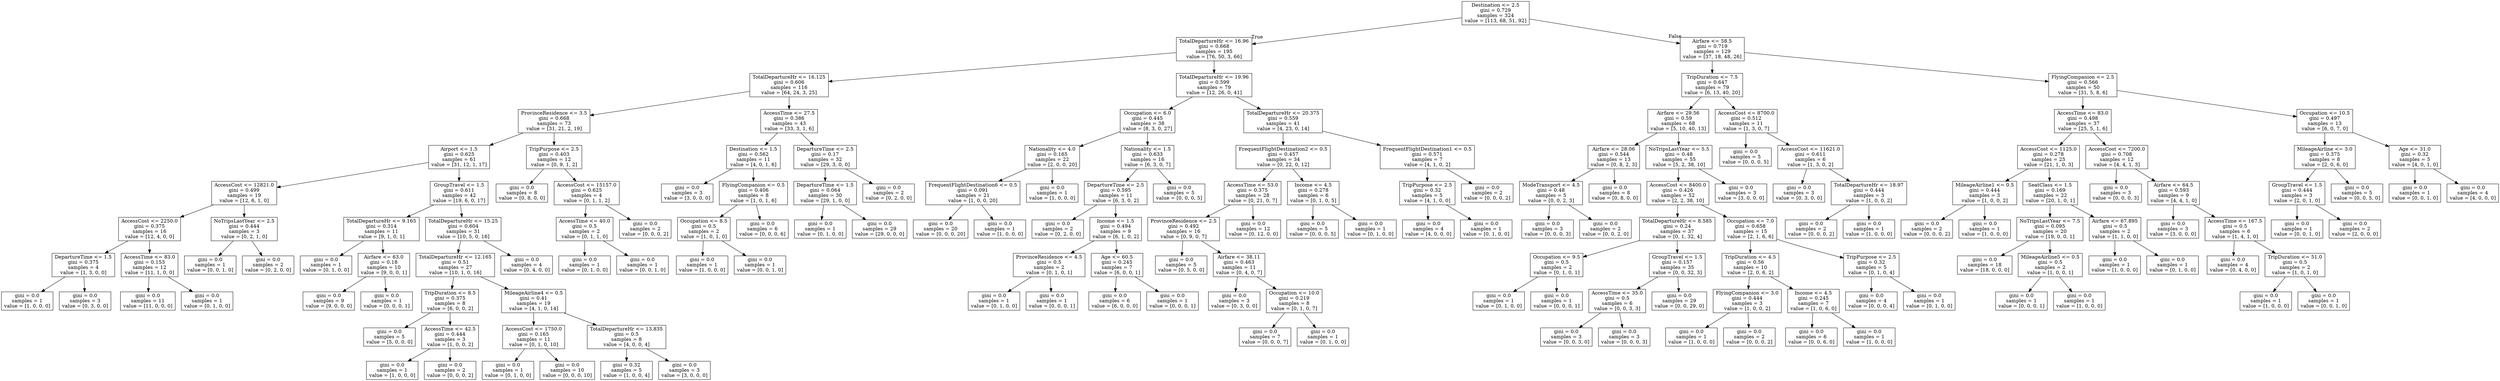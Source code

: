 digraph Tree {
node [shape=box] ;
0 [label="Destination <= 2.5\ngini = 0.729\nsamples = 324\nvalue = [113, 68, 51, 92]"] ;
1 [label="TotalDepartureHr <= 16.96\ngini = 0.668\nsamples = 195\nvalue = [76, 50, 3, 66]"] ;
0 -> 1 [labeldistance=2.5, labelangle=45, headlabel="True"] ;
2 [label="TotalDepartureHr <= 16.125\ngini = 0.606\nsamples = 116\nvalue = [64, 24, 3, 25]"] ;
1 -> 2 ;
3 [label="ProvinceResidence <= 3.5\ngini = 0.668\nsamples = 73\nvalue = [31, 21, 2, 19]"] ;
2 -> 3 ;
4 [label="Airport <= 1.5\ngini = 0.625\nsamples = 61\nvalue = [31, 12, 1, 17]"] ;
3 -> 4 ;
5 [label="AccessCost <= 12821.0\ngini = 0.499\nsamples = 19\nvalue = [12, 6, 1, 0]"] ;
4 -> 5 ;
6 [label="AccessCost <= 2250.0\ngini = 0.375\nsamples = 16\nvalue = [12, 4, 0, 0]"] ;
5 -> 6 ;
7 [label="DepartureTime <= 1.5\ngini = 0.375\nsamples = 4\nvalue = [1, 3, 0, 0]"] ;
6 -> 7 ;
8 [label="gini = 0.0\nsamples = 1\nvalue = [1, 0, 0, 0]"] ;
7 -> 8 ;
9 [label="gini = 0.0\nsamples = 3\nvalue = [0, 3, 0, 0]"] ;
7 -> 9 ;
10 [label="AccessTime <= 83.0\ngini = 0.153\nsamples = 12\nvalue = [11, 1, 0, 0]"] ;
6 -> 10 ;
11 [label="gini = 0.0\nsamples = 11\nvalue = [11, 0, 0, 0]"] ;
10 -> 11 ;
12 [label="gini = 0.0\nsamples = 1\nvalue = [0, 1, 0, 0]"] ;
10 -> 12 ;
13 [label="NoTripsLastYear <= 2.5\ngini = 0.444\nsamples = 3\nvalue = [0, 2, 1, 0]"] ;
5 -> 13 ;
14 [label="gini = 0.0\nsamples = 1\nvalue = [0, 0, 1, 0]"] ;
13 -> 14 ;
15 [label="gini = 0.0\nsamples = 2\nvalue = [0, 2, 0, 0]"] ;
13 -> 15 ;
16 [label="GroupTravel <= 1.5\ngini = 0.611\nsamples = 42\nvalue = [19, 6, 0, 17]"] ;
4 -> 16 ;
17 [label="TotalDepartureHr <= 9.165\ngini = 0.314\nsamples = 11\nvalue = [9, 1, 0, 1]"] ;
16 -> 17 ;
18 [label="gini = 0.0\nsamples = 1\nvalue = [0, 1, 0, 0]"] ;
17 -> 18 ;
19 [label="Airfare <= 63.0\ngini = 0.18\nsamples = 10\nvalue = [9, 0, 0, 1]"] ;
17 -> 19 ;
20 [label="gini = 0.0\nsamples = 9\nvalue = [9, 0, 0, 0]"] ;
19 -> 20 ;
21 [label="gini = 0.0\nsamples = 1\nvalue = [0, 0, 0, 1]"] ;
19 -> 21 ;
22 [label="TotalDepartureHr <= 15.25\ngini = 0.604\nsamples = 31\nvalue = [10, 5, 0, 16]"] ;
16 -> 22 ;
23 [label="TotalDepartureHr <= 12.165\ngini = 0.51\nsamples = 27\nvalue = [10, 1, 0, 16]"] ;
22 -> 23 ;
24 [label="TripDuration <= 8.5\ngini = 0.375\nsamples = 8\nvalue = [6, 0, 0, 2]"] ;
23 -> 24 ;
25 [label="gini = 0.0\nsamples = 5\nvalue = [5, 0, 0, 0]"] ;
24 -> 25 ;
26 [label="AccessTime <= 42.5\ngini = 0.444\nsamples = 3\nvalue = [1, 0, 0, 2]"] ;
24 -> 26 ;
27 [label="gini = 0.0\nsamples = 1\nvalue = [1, 0, 0, 0]"] ;
26 -> 27 ;
28 [label="gini = 0.0\nsamples = 2\nvalue = [0, 0, 0, 2]"] ;
26 -> 28 ;
29 [label="MileageAirline4 <= 0.5\ngini = 0.41\nsamples = 19\nvalue = [4, 1, 0, 14]"] ;
23 -> 29 ;
30 [label="AccessCost <= 1750.0\ngini = 0.165\nsamples = 11\nvalue = [0, 1, 0, 10]"] ;
29 -> 30 ;
31 [label="gini = 0.0\nsamples = 1\nvalue = [0, 1, 0, 0]"] ;
30 -> 31 ;
32 [label="gini = 0.0\nsamples = 10\nvalue = [0, 0, 0, 10]"] ;
30 -> 32 ;
33 [label="TotalDepartureHr <= 13.835\ngini = 0.5\nsamples = 8\nvalue = [4, 0, 0, 4]"] ;
29 -> 33 ;
34 [label="gini = 0.32\nsamples = 5\nvalue = [1, 0, 0, 4]"] ;
33 -> 34 ;
35 [label="gini = 0.0\nsamples = 3\nvalue = [3, 0, 0, 0]"] ;
33 -> 35 ;
36 [label="gini = 0.0\nsamples = 4\nvalue = [0, 4, 0, 0]"] ;
22 -> 36 ;
37 [label="TripPurpose <= 2.5\ngini = 0.403\nsamples = 12\nvalue = [0, 9, 1, 2]"] ;
3 -> 37 ;
38 [label="gini = 0.0\nsamples = 8\nvalue = [0, 8, 0, 0]"] ;
37 -> 38 ;
39 [label="AccessCost <= 15157.0\ngini = 0.625\nsamples = 4\nvalue = [0, 1, 1, 2]"] ;
37 -> 39 ;
40 [label="AccessTime <= 40.0\ngini = 0.5\nsamples = 2\nvalue = [0, 1, 1, 0]"] ;
39 -> 40 ;
41 [label="gini = 0.0\nsamples = 1\nvalue = [0, 1, 0, 0]"] ;
40 -> 41 ;
42 [label="gini = 0.0\nsamples = 1\nvalue = [0, 0, 1, 0]"] ;
40 -> 42 ;
43 [label="gini = 0.0\nsamples = 2\nvalue = [0, 0, 0, 2]"] ;
39 -> 43 ;
44 [label="AccessTime <= 27.5\ngini = 0.386\nsamples = 43\nvalue = [33, 3, 1, 6]"] ;
2 -> 44 ;
45 [label="Destination <= 1.5\ngini = 0.562\nsamples = 11\nvalue = [4, 0, 1, 6]"] ;
44 -> 45 ;
46 [label="gini = 0.0\nsamples = 3\nvalue = [3, 0, 0, 0]"] ;
45 -> 46 ;
47 [label="FlyingCompanion <= 0.5\ngini = 0.406\nsamples = 8\nvalue = [1, 0, 1, 6]"] ;
45 -> 47 ;
48 [label="Occupation <= 8.5\ngini = 0.5\nsamples = 2\nvalue = [1, 0, 1, 0]"] ;
47 -> 48 ;
49 [label="gini = 0.0\nsamples = 1\nvalue = [1, 0, 0, 0]"] ;
48 -> 49 ;
50 [label="gini = 0.0\nsamples = 1\nvalue = [0, 0, 1, 0]"] ;
48 -> 50 ;
51 [label="gini = 0.0\nsamples = 6\nvalue = [0, 0, 0, 6]"] ;
47 -> 51 ;
52 [label="DepartureTime <= 2.5\ngini = 0.17\nsamples = 32\nvalue = [29, 3, 0, 0]"] ;
44 -> 52 ;
53 [label="DepartureTime <= 1.5\ngini = 0.064\nsamples = 30\nvalue = [29, 1, 0, 0]"] ;
52 -> 53 ;
54 [label="gini = 0.0\nsamples = 1\nvalue = [0, 1, 0, 0]"] ;
53 -> 54 ;
55 [label="gini = 0.0\nsamples = 29\nvalue = [29, 0, 0, 0]"] ;
53 -> 55 ;
56 [label="gini = 0.0\nsamples = 2\nvalue = [0, 2, 0, 0]"] ;
52 -> 56 ;
57 [label="TotalDepartureHr <= 19.96\ngini = 0.599\nsamples = 79\nvalue = [12, 26, 0, 41]"] ;
1 -> 57 ;
58 [label="Occupation <= 6.0\ngini = 0.445\nsamples = 38\nvalue = [8, 3, 0, 27]"] ;
57 -> 58 ;
59 [label="Nationality <= 4.0\ngini = 0.165\nsamples = 22\nvalue = [2, 0, 0, 20]"] ;
58 -> 59 ;
60 [label="FrequentFlightDestination6 <= 0.5\ngini = 0.091\nsamples = 21\nvalue = [1, 0, 0, 20]"] ;
59 -> 60 ;
61 [label="gini = 0.0\nsamples = 20\nvalue = [0, 0, 0, 20]"] ;
60 -> 61 ;
62 [label="gini = 0.0\nsamples = 1\nvalue = [1, 0, 0, 0]"] ;
60 -> 62 ;
63 [label="gini = 0.0\nsamples = 1\nvalue = [1, 0, 0, 0]"] ;
59 -> 63 ;
64 [label="Nationality <= 1.5\ngini = 0.633\nsamples = 16\nvalue = [6, 3, 0, 7]"] ;
58 -> 64 ;
65 [label="DepartureTime <= 2.5\ngini = 0.595\nsamples = 11\nvalue = [6, 3, 0, 2]"] ;
64 -> 65 ;
66 [label="gini = 0.0\nsamples = 2\nvalue = [0, 2, 0, 0]"] ;
65 -> 66 ;
67 [label="Income <= 1.5\ngini = 0.494\nsamples = 9\nvalue = [6, 1, 0, 2]"] ;
65 -> 67 ;
68 [label="ProvinceResidence <= 4.5\ngini = 0.5\nsamples = 2\nvalue = [0, 1, 0, 1]"] ;
67 -> 68 ;
69 [label="gini = 0.0\nsamples = 1\nvalue = [0, 1, 0, 0]"] ;
68 -> 69 ;
70 [label="gini = 0.0\nsamples = 1\nvalue = [0, 0, 0, 1]"] ;
68 -> 70 ;
71 [label="Age <= 60.5\ngini = 0.245\nsamples = 7\nvalue = [6, 0, 0, 1]"] ;
67 -> 71 ;
72 [label="gini = 0.0\nsamples = 6\nvalue = [6, 0, 0, 0]"] ;
71 -> 72 ;
73 [label="gini = 0.0\nsamples = 1\nvalue = [0, 0, 0, 1]"] ;
71 -> 73 ;
74 [label="gini = 0.0\nsamples = 5\nvalue = [0, 0, 0, 5]"] ;
64 -> 74 ;
75 [label="TotalDepartureHr <= 20.375\ngini = 0.559\nsamples = 41\nvalue = [4, 23, 0, 14]"] ;
57 -> 75 ;
76 [label="FrequentFlightDestination2 <= 0.5\ngini = 0.457\nsamples = 34\nvalue = [0, 22, 0, 12]"] ;
75 -> 76 ;
77 [label="AccessTime <= 53.0\ngini = 0.375\nsamples = 28\nvalue = [0, 21, 0, 7]"] ;
76 -> 77 ;
78 [label="ProvinceResidence <= 2.5\ngini = 0.492\nsamples = 16\nvalue = [0, 9, 0, 7]"] ;
77 -> 78 ;
79 [label="gini = 0.0\nsamples = 5\nvalue = [0, 5, 0, 0]"] ;
78 -> 79 ;
80 [label="Airfare <= 38.11\ngini = 0.463\nsamples = 11\nvalue = [0, 4, 0, 7]"] ;
78 -> 80 ;
81 [label="gini = 0.0\nsamples = 3\nvalue = [0, 3, 0, 0]"] ;
80 -> 81 ;
82 [label="Occupation <= 10.0\ngini = 0.219\nsamples = 8\nvalue = [0, 1, 0, 7]"] ;
80 -> 82 ;
83 [label="gini = 0.0\nsamples = 7\nvalue = [0, 0, 0, 7]"] ;
82 -> 83 ;
84 [label="gini = 0.0\nsamples = 1\nvalue = [0, 1, 0, 0]"] ;
82 -> 84 ;
85 [label="gini = 0.0\nsamples = 12\nvalue = [0, 12, 0, 0]"] ;
77 -> 85 ;
86 [label="Income <= 4.5\ngini = 0.278\nsamples = 6\nvalue = [0, 1, 0, 5]"] ;
76 -> 86 ;
87 [label="gini = 0.0\nsamples = 5\nvalue = [0, 0, 0, 5]"] ;
86 -> 87 ;
88 [label="gini = 0.0\nsamples = 1\nvalue = [0, 1, 0, 0]"] ;
86 -> 88 ;
89 [label="FrequentFlightDestination1 <= 0.5\ngini = 0.571\nsamples = 7\nvalue = [4, 1, 0, 2]"] ;
75 -> 89 ;
90 [label="TripPurpose <= 2.5\ngini = 0.32\nsamples = 5\nvalue = [4, 1, 0, 0]"] ;
89 -> 90 ;
91 [label="gini = 0.0\nsamples = 4\nvalue = [4, 0, 0, 0]"] ;
90 -> 91 ;
92 [label="gini = 0.0\nsamples = 1\nvalue = [0, 1, 0, 0]"] ;
90 -> 92 ;
93 [label="gini = 0.0\nsamples = 2\nvalue = [0, 0, 0, 2]"] ;
89 -> 93 ;
94 [label="Airfare <= 58.5\ngini = 0.719\nsamples = 129\nvalue = [37, 18, 48, 26]"] ;
0 -> 94 [labeldistance=2.5, labelangle=-45, headlabel="False"] ;
95 [label="TripDuration <= 7.5\ngini = 0.647\nsamples = 79\nvalue = [6, 13, 40, 20]"] ;
94 -> 95 ;
96 [label="Airfare <= 29.56\ngini = 0.59\nsamples = 68\nvalue = [5, 10, 40, 13]"] ;
95 -> 96 ;
97 [label="Airfare <= 28.06\ngini = 0.544\nsamples = 13\nvalue = [0, 8, 2, 3]"] ;
96 -> 97 ;
98 [label="ModeTransport <= 4.5\ngini = 0.48\nsamples = 5\nvalue = [0, 0, 2, 3]"] ;
97 -> 98 ;
99 [label="gini = 0.0\nsamples = 3\nvalue = [0, 0, 0, 3]"] ;
98 -> 99 ;
100 [label="gini = 0.0\nsamples = 2\nvalue = [0, 0, 2, 0]"] ;
98 -> 100 ;
101 [label="gini = 0.0\nsamples = 8\nvalue = [0, 8, 0, 0]"] ;
97 -> 101 ;
102 [label="NoTripsLastYear <= 5.5\ngini = 0.48\nsamples = 55\nvalue = [5, 2, 38, 10]"] ;
96 -> 102 ;
103 [label="AccessCost <= 8400.0\ngini = 0.426\nsamples = 52\nvalue = [2, 2, 38, 10]"] ;
102 -> 103 ;
104 [label="TotalDepartureHr <= 8.585\ngini = 0.24\nsamples = 37\nvalue = [0, 1, 32, 4]"] ;
103 -> 104 ;
105 [label="Occupation <= 9.5\ngini = 0.5\nsamples = 2\nvalue = [0, 1, 0, 1]"] ;
104 -> 105 ;
106 [label="gini = 0.0\nsamples = 1\nvalue = [0, 1, 0, 0]"] ;
105 -> 106 ;
107 [label="gini = 0.0\nsamples = 1\nvalue = [0, 0, 0, 1]"] ;
105 -> 107 ;
108 [label="GroupTravel <= 1.5\ngini = 0.157\nsamples = 35\nvalue = [0, 0, 32, 3]"] ;
104 -> 108 ;
109 [label="AccessTime <= 35.0\ngini = 0.5\nsamples = 6\nvalue = [0, 0, 3, 3]"] ;
108 -> 109 ;
110 [label="gini = 0.0\nsamples = 3\nvalue = [0, 0, 3, 0]"] ;
109 -> 110 ;
111 [label="gini = 0.0\nsamples = 3\nvalue = [0, 0, 0, 3]"] ;
109 -> 111 ;
112 [label="gini = 0.0\nsamples = 29\nvalue = [0, 0, 29, 0]"] ;
108 -> 112 ;
113 [label="Occupation <= 7.0\ngini = 0.658\nsamples = 15\nvalue = [2, 1, 6, 6]"] ;
103 -> 113 ;
114 [label="TripDuration <= 4.5\ngini = 0.56\nsamples = 10\nvalue = [2, 0, 6, 2]"] ;
113 -> 114 ;
115 [label="FlyingCompanion <= 3.0\ngini = 0.444\nsamples = 3\nvalue = [1, 0, 0, 2]"] ;
114 -> 115 ;
116 [label="gini = 0.0\nsamples = 1\nvalue = [1, 0, 0, 0]"] ;
115 -> 116 ;
117 [label="gini = 0.0\nsamples = 2\nvalue = [0, 0, 0, 2]"] ;
115 -> 117 ;
118 [label="Income <= 4.5\ngini = 0.245\nsamples = 7\nvalue = [1, 0, 6, 0]"] ;
114 -> 118 ;
119 [label="gini = 0.0\nsamples = 6\nvalue = [0, 0, 6, 0]"] ;
118 -> 119 ;
120 [label="gini = 0.0\nsamples = 1\nvalue = [1, 0, 0, 0]"] ;
118 -> 120 ;
121 [label="TripPurpose <= 2.5\ngini = 0.32\nsamples = 5\nvalue = [0, 1, 0, 4]"] ;
113 -> 121 ;
122 [label="gini = 0.0\nsamples = 4\nvalue = [0, 0, 0, 4]"] ;
121 -> 122 ;
123 [label="gini = 0.0\nsamples = 1\nvalue = [0, 1, 0, 0]"] ;
121 -> 123 ;
124 [label="gini = 0.0\nsamples = 3\nvalue = [3, 0, 0, 0]"] ;
102 -> 124 ;
125 [label="AccessCost <= 8700.0\ngini = 0.512\nsamples = 11\nvalue = [1, 3, 0, 7]"] ;
95 -> 125 ;
126 [label="gini = 0.0\nsamples = 5\nvalue = [0, 0, 0, 5]"] ;
125 -> 126 ;
127 [label="AccessCost <= 11621.0\ngini = 0.611\nsamples = 6\nvalue = [1, 3, 0, 2]"] ;
125 -> 127 ;
128 [label="gini = 0.0\nsamples = 3\nvalue = [0, 3, 0, 0]"] ;
127 -> 128 ;
129 [label="TotalDepartureHr <= 18.97\ngini = 0.444\nsamples = 3\nvalue = [1, 0, 0, 2]"] ;
127 -> 129 ;
130 [label="gini = 0.0\nsamples = 2\nvalue = [0, 0, 0, 2]"] ;
129 -> 130 ;
131 [label="gini = 0.0\nsamples = 1\nvalue = [1, 0, 0, 0]"] ;
129 -> 131 ;
132 [label="FlyingCompanion <= 2.5\ngini = 0.566\nsamples = 50\nvalue = [31, 5, 8, 6]"] ;
94 -> 132 ;
133 [label="AccessTime <= 83.0\ngini = 0.498\nsamples = 37\nvalue = [25, 5, 1, 6]"] ;
132 -> 133 ;
134 [label="AccessCost <= 1125.0\ngini = 0.278\nsamples = 25\nvalue = [21, 1, 0, 3]"] ;
133 -> 134 ;
135 [label="MileageAirline1 <= 0.5\ngini = 0.444\nsamples = 3\nvalue = [1, 0, 0, 2]"] ;
134 -> 135 ;
136 [label="gini = 0.0\nsamples = 2\nvalue = [0, 0, 0, 2]"] ;
135 -> 136 ;
137 [label="gini = 0.0\nsamples = 1\nvalue = [1, 0, 0, 0]"] ;
135 -> 137 ;
138 [label="SeatClass <= 1.5\ngini = 0.169\nsamples = 22\nvalue = [20, 1, 0, 1]"] ;
134 -> 138 ;
139 [label="NoTripsLastYear <= 7.5\ngini = 0.095\nsamples = 20\nvalue = [19, 0, 0, 1]"] ;
138 -> 139 ;
140 [label="gini = 0.0\nsamples = 18\nvalue = [18, 0, 0, 0]"] ;
139 -> 140 ;
141 [label="MileageAirline5 <= 0.5\ngini = 0.5\nsamples = 2\nvalue = [1, 0, 0, 1]"] ;
139 -> 141 ;
142 [label="gini = 0.0\nsamples = 1\nvalue = [0, 0, 0, 1]"] ;
141 -> 142 ;
143 [label="gini = 0.0\nsamples = 1\nvalue = [1, 0, 0, 0]"] ;
141 -> 143 ;
144 [label="Airfare <= 67.895\ngini = 0.5\nsamples = 2\nvalue = [1, 1, 0, 0]"] ;
138 -> 144 ;
145 [label="gini = 0.0\nsamples = 1\nvalue = [1, 0, 0, 0]"] ;
144 -> 145 ;
146 [label="gini = 0.0\nsamples = 1\nvalue = [0, 1, 0, 0]"] ;
144 -> 146 ;
147 [label="AccessCost <= 7200.0\ngini = 0.708\nsamples = 12\nvalue = [4, 4, 1, 3]"] ;
133 -> 147 ;
148 [label="gini = 0.0\nsamples = 3\nvalue = [0, 0, 0, 3]"] ;
147 -> 148 ;
149 [label="Airfare <= 64.5\ngini = 0.593\nsamples = 9\nvalue = [4, 4, 1, 0]"] ;
147 -> 149 ;
150 [label="gini = 0.0\nsamples = 3\nvalue = [3, 0, 0, 0]"] ;
149 -> 150 ;
151 [label="AccessTime <= 167.5\ngini = 0.5\nsamples = 6\nvalue = [1, 4, 1, 0]"] ;
149 -> 151 ;
152 [label="gini = 0.0\nsamples = 4\nvalue = [0, 4, 0, 0]"] ;
151 -> 152 ;
153 [label="TripDuration <= 51.0\ngini = 0.5\nsamples = 2\nvalue = [1, 0, 1, 0]"] ;
151 -> 153 ;
154 [label="gini = 0.0\nsamples = 1\nvalue = [1, 0, 0, 0]"] ;
153 -> 154 ;
155 [label="gini = 0.0\nsamples = 1\nvalue = [0, 0, 1, 0]"] ;
153 -> 155 ;
156 [label="Occupation <= 10.5\ngini = 0.497\nsamples = 13\nvalue = [6, 0, 7, 0]"] ;
132 -> 156 ;
157 [label="MileageAirline <= 3.0\ngini = 0.375\nsamples = 8\nvalue = [2, 0, 6, 0]"] ;
156 -> 157 ;
158 [label="GroupTravel <= 1.5\ngini = 0.444\nsamples = 3\nvalue = [2, 0, 1, 0]"] ;
157 -> 158 ;
159 [label="gini = 0.0\nsamples = 1\nvalue = [0, 0, 1, 0]"] ;
158 -> 159 ;
160 [label="gini = 0.0\nsamples = 2\nvalue = [2, 0, 0, 0]"] ;
158 -> 160 ;
161 [label="gini = 0.0\nsamples = 5\nvalue = [0, 0, 5, 0]"] ;
157 -> 161 ;
162 [label="Age <= 31.0\ngini = 0.32\nsamples = 5\nvalue = [4, 0, 1, 0]"] ;
156 -> 162 ;
163 [label="gini = 0.0\nsamples = 1\nvalue = [0, 0, 1, 0]"] ;
162 -> 163 ;
164 [label="gini = 0.0\nsamples = 4\nvalue = [4, 0, 0, 0]"] ;
162 -> 164 ;
}